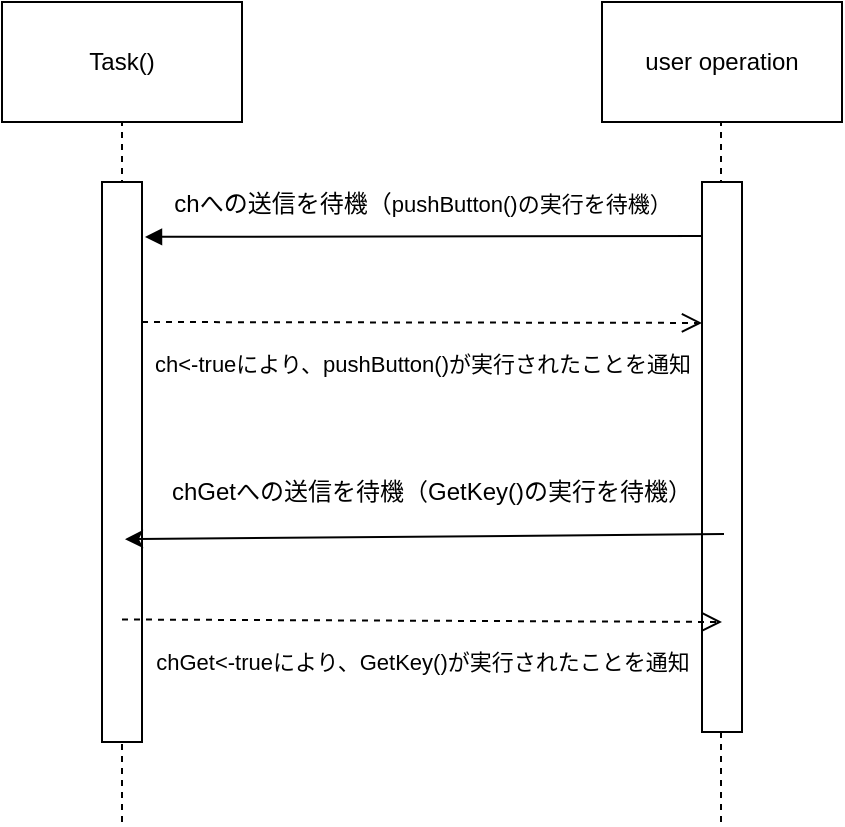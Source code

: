 <mxfile>
    <diagram id="kb6ERmdoE3fj__gCxbpV" name="Page-1">
        <mxGraphModel dx="1862" dy="723" grid="1" gridSize="10" guides="1" tooltips="1" connect="1" arrows="1" fold="1" page="0" pageScale="1" pageWidth="827" pageHeight="1169" math="0" shadow="0">
            <root>
                <mxCell id="0"/>
                <mxCell id="1" parent="0"/>
                <mxCell id="18" value="" style="endArrow=none;dashed=1;html=1;entryX=0.5;entryY=1;entryDx=0;entryDy=0;" parent="1" edge="1">
                    <mxGeometry width="50" height="50" relative="1" as="geometry">
                        <mxPoint x="-210.5" y="370" as="sourcePoint"/>
                        <mxPoint x="-210.5" y="20" as="targetPoint"/>
                    </mxGeometry>
                </mxCell>
                <mxCell id="16" value="" style="endArrow=none;dashed=1;html=1;entryX=0.5;entryY=1;entryDx=0;entryDy=0;" parent="1" target="2" edge="1">
                    <mxGeometry width="50" height="50" relative="1" as="geometry">
                        <mxPoint x="-510" y="370" as="sourcePoint"/>
                        <mxPoint x="-120" y="160" as="targetPoint"/>
                    </mxGeometry>
                </mxCell>
                <mxCell id="2" value="Task()" style="rounded=0;whiteSpace=wrap;html=1;" parent="1" vertex="1">
                    <mxGeometry x="-570" y="-40" width="120" height="60" as="geometry"/>
                </mxCell>
                <mxCell id="3" value="user operation" style="rounded=0;whiteSpace=wrap;html=1;" parent="1" vertex="1">
                    <mxGeometry x="-270" y="-40" width="120" height="60" as="geometry"/>
                </mxCell>
                <mxCell id="8" value="" style="rounded=0;whiteSpace=wrap;html=1;rotation=90;" parent="1" vertex="1">
                    <mxGeometry x="-650" y="180" width="280" height="20" as="geometry"/>
                </mxCell>
                <mxCell id="10" value="" style="rounded=0;whiteSpace=wrap;html=1;rotation=90;" parent="1" vertex="1">
                    <mxGeometry x="-347.5" y="177.5" width="275" height="20" as="geometry"/>
                </mxCell>
                <mxCell id="17" value="" style="endArrow=classic;html=1;exitX=0.093;exitY=0.95;exitDx=0;exitDy=0;entryX=0.104;entryY=-0.075;entryDx=0;entryDy=0;exitPerimeter=0;entryPerimeter=0;" parent="1" edge="1">
                    <mxGeometry width="50" height="50" relative="1" as="geometry">
                        <mxPoint x="-209" y="226.04" as="sourcePoint"/>
                        <mxPoint x="-508.5" y="228.6" as="targetPoint"/>
                    </mxGeometry>
                </mxCell>
                <mxCell id="20" value="chGetへの送信を待機（GetKey()の実行を待機）" style="text;html=1;strokeColor=none;fillColor=none;align=center;verticalAlign=middle;whiteSpace=wrap;rounded=0;" parent="1" vertex="1">
                    <mxGeometry x="-490" y="190" width="270" height="30" as="geometry"/>
                </mxCell>
                <mxCell id="23" value="chGet&amp;lt;-trueにより、GetKey()が実行されたことを通知" style="html=1;verticalAlign=bottom;endArrow=open;dashed=1;endSize=8;entryX=0.25;entryY=1;entryDx=0;entryDy=0;exitX=0.25;exitY=0;exitDx=0;exitDy=0;" parent="1" edge="1">
                    <mxGeometry x="0.0" y="-30" relative="1" as="geometry">
                        <mxPoint x="-510" y="268.75" as="sourcePoint"/>
                        <mxPoint x="-210" y="270" as="targetPoint"/>
                        <mxPoint as="offset"/>
                    </mxGeometry>
                </mxCell>
                <mxCell id="25" value="&lt;span style=&quot;font-size: 12px&quot;&gt;chへの送信を待機（&lt;/span&gt;pushButton()の実行を待機）" style="html=1;verticalAlign=bottom;endArrow=block;entryX=0.098;entryY=-0.075;entryDx=0;entryDy=0;entryPerimeter=0;" parent="1" target="8" edge="1">
                    <mxGeometry x="0.005" y="-7" width="80" relative="1" as="geometry">
                        <mxPoint x="-220" y="77" as="sourcePoint"/>
                        <mxPoint x="110.5" y="301.08" as="targetPoint"/>
                        <mxPoint as="offset"/>
                    </mxGeometry>
                </mxCell>
                <mxCell id="26" value="ch&amp;lt;-trueにより、pushButton()が実行されたことを通知" style="html=1;verticalAlign=bottom;endArrow=open;dashed=1;endSize=8;entryX=0.25;entryY=1;entryDx=0;entryDy=0;" parent="1" edge="1">
                    <mxGeometry x="0.0" y="-30" relative="1" as="geometry">
                        <mxPoint x="-500" y="120" as="sourcePoint"/>
                        <mxPoint x="-220" y="120.47" as="targetPoint"/>
                        <mxPoint as="offset"/>
                    </mxGeometry>
                </mxCell>
            </root>
        </mxGraphModel>
    </diagram>
</mxfile>
